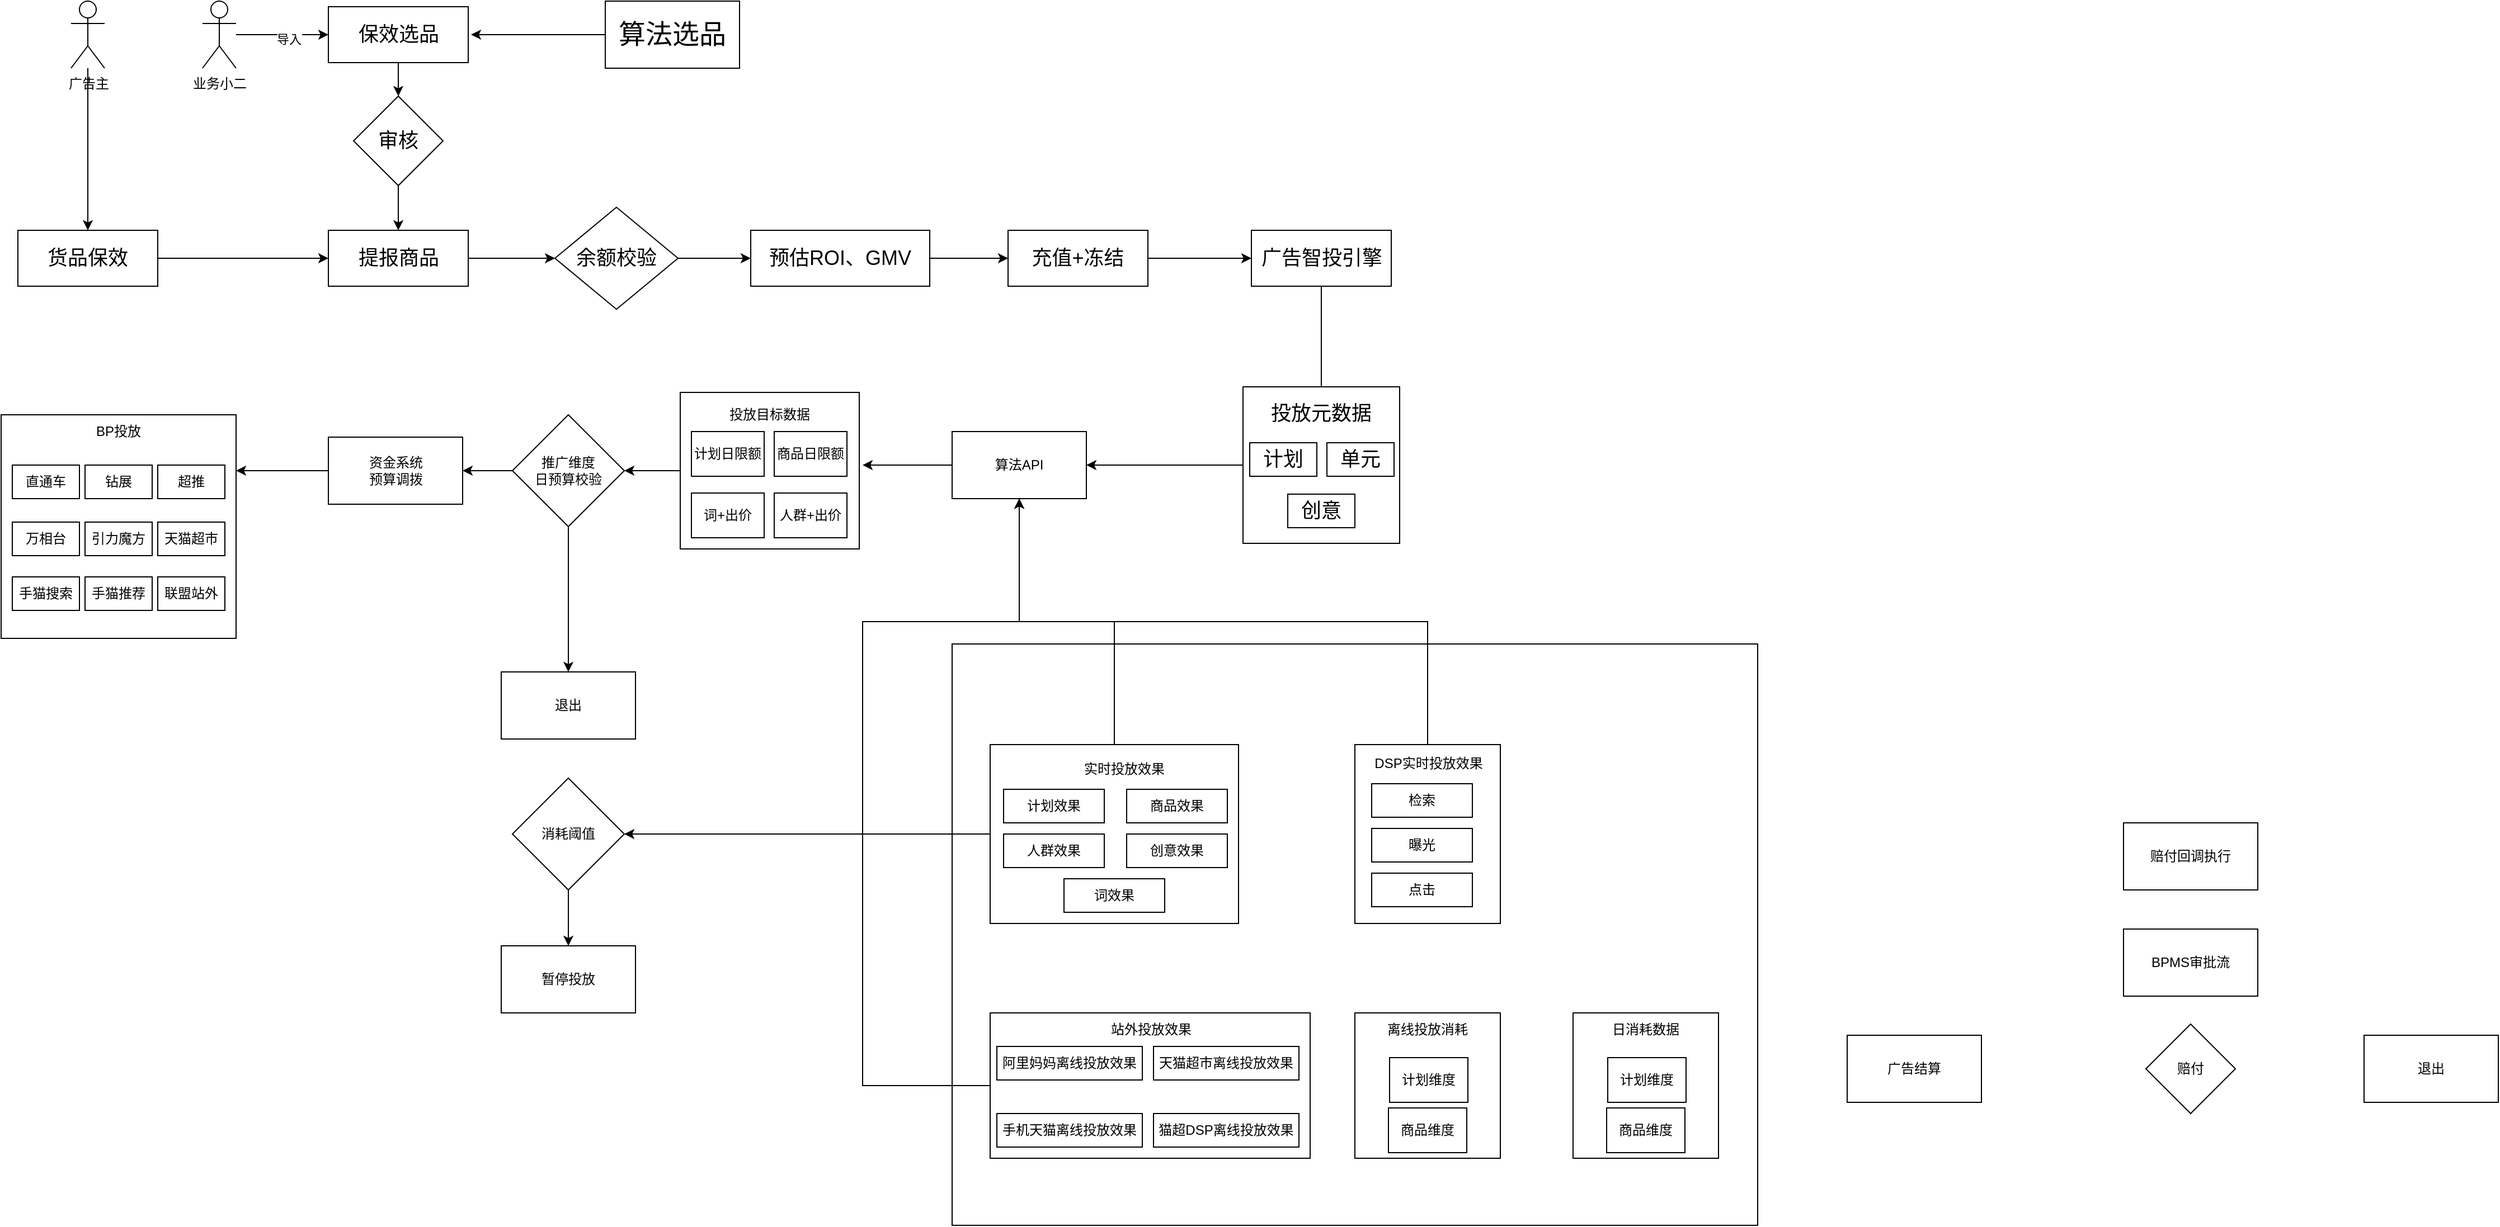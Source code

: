 <mxfile version="21.7.4" type="github">
  <diagram name="第 1 页" id="W2FvslWvtA4slZhp6-Pc">
    <mxGraphModel dx="1818" dy="1039" grid="1" gridSize="10" guides="1" tooltips="1" connect="1" arrows="1" fold="1" page="1" pageScale="1" pageWidth="4681" pageHeight="3300" math="0" shadow="0">
      <root>
        <mxCell id="0" />
        <mxCell id="1" parent="0" />
        <mxCell id="7Rt1AeMCabljhUDHSIz8-56" value="" style="rounded=0;whiteSpace=wrap;html=1;" vertex="1" parent="1">
          <mxGeometry x="1200" y="740" width="720" height="520" as="geometry" />
        </mxCell>
        <mxCell id="7Rt1AeMCabljhUDHSIz8-94" value="" style="edgeStyle=orthogonalEdgeStyle;rounded=0;orthogonalLoop=1;jettySize=auto;html=1;" edge="1" parent="1" source="7Rt1AeMCabljhUDHSIz8-1">
          <mxGeometry relative="1" as="geometry">
            <mxPoint x="427.5" y="370" as="targetPoint" />
          </mxGeometry>
        </mxCell>
        <mxCell id="7Rt1AeMCabljhUDHSIz8-1" value="广告主" style="shape=umlActor;verticalLabelPosition=bottom;verticalAlign=top;html=1;outlineConnect=0;" vertex="1" parent="1">
          <mxGeometry x="412.5" y="165" width="30" height="60" as="geometry" />
        </mxCell>
        <mxCell id="7Rt1AeMCabljhUDHSIz8-15" value="" style="edgeStyle=orthogonalEdgeStyle;rounded=0;orthogonalLoop=1;jettySize=auto;html=1;entryX=0;entryY=0.5;entryDx=0;entryDy=0;" edge="1" parent="1" source="7Rt1AeMCabljhUDHSIz8-2" target="7Rt1AeMCabljhUDHSIz8-3">
          <mxGeometry relative="1" as="geometry">
            <mxPoint x="650" y="395" as="targetPoint" />
          </mxGeometry>
        </mxCell>
        <mxCell id="7Rt1AeMCabljhUDHSIz8-2" value="&lt;font style=&quot;font-size: 18px;&quot;&gt;货品保效&lt;/font&gt;" style="rounded=0;whiteSpace=wrap;html=1;" vertex="1" parent="1">
          <mxGeometry x="365" y="370" width="125" height="50" as="geometry" />
        </mxCell>
        <mxCell id="7Rt1AeMCabljhUDHSIz8-65" value="" style="edgeStyle=orthogonalEdgeStyle;rounded=0;orthogonalLoop=1;jettySize=auto;html=1;" edge="1" parent="1" source="7Rt1AeMCabljhUDHSIz8-3" target="7Rt1AeMCabljhUDHSIz8-16">
          <mxGeometry relative="1" as="geometry" />
        </mxCell>
        <mxCell id="7Rt1AeMCabljhUDHSIz8-3" value="&lt;font style=&quot;font-size: 18px;&quot;&gt;提报商品&lt;/font&gt;" style="rounded=0;whiteSpace=wrap;html=1;" vertex="1" parent="1">
          <mxGeometry x="642.5" y="370" width="125" height="50" as="geometry" />
        </mxCell>
        <mxCell id="7Rt1AeMCabljhUDHSIz8-37" value="" style="edgeStyle=orthogonalEdgeStyle;rounded=0;orthogonalLoop=1;jettySize=auto;html=1;" edge="1" parent="1" source="7Rt1AeMCabljhUDHSIz8-5" target="7Rt1AeMCabljhUDHSIz8-31">
          <mxGeometry relative="1" as="geometry" />
        </mxCell>
        <mxCell id="7Rt1AeMCabljhUDHSIz8-38" value="导入" style="edgeLabel;html=1;align=center;verticalAlign=middle;resizable=0;points=[];" vertex="1" connectable="0" parent="7Rt1AeMCabljhUDHSIz8-37">
          <mxGeometry x="0.123" y="-4" relative="1" as="geometry">
            <mxPoint as="offset" />
          </mxGeometry>
        </mxCell>
        <mxCell id="7Rt1AeMCabljhUDHSIz8-5" value="业务小二" style="shape=umlActor;verticalLabelPosition=bottom;verticalAlign=top;html=1;outlineConnect=0;" vertex="1" parent="1">
          <mxGeometry x="530" y="165" width="30" height="60" as="geometry" />
        </mxCell>
        <mxCell id="7Rt1AeMCabljhUDHSIz8-11" value="" style="edgeStyle=orthogonalEdgeStyle;rounded=0;orthogonalLoop=1;jettySize=auto;html=1;" edge="1" parent="1" source="7Rt1AeMCabljhUDHSIz8-8" target="7Rt1AeMCabljhUDHSIz8-3">
          <mxGeometry relative="1" as="geometry" />
        </mxCell>
        <mxCell id="7Rt1AeMCabljhUDHSIz8-8" value="&lt;font style=&quot;font-size: 18px;&quot;&gt;审核&lt;/font&gt;" style="rhombus;whiteSpace=wrap;html=1;" vertex="1" parent="1">
          <mxGeometry x="665" y="250" width="80" height="80" as="geometry" />
        </mxCell>
        <mxCell id="7Rt1AeMCabljhUDHSIz8-95" value="" style="edgeStyle=orthogonalEdgeStyle;rounded=0;orthogonalLoop=1;jettySize=auto;html=1;" edge="1" parent="1" source="7Rt1AeMCabljhUDHSIz8-16" target="7Rt1AeMCabljhUDHSIz8-66">
          <mxGeometry relative="1" as="geometry" />
        </mxCell>
        <mxCell id="7Rt1AeMCabljhUDHSIz8-16" value="&lt;font style=&quot;font-size: 18px;&quot;&gt;余额校验&lt;/font&gt;" style="rhombus;whiteSpace=wrap;html=1;" vertex="1" parent="1">
          <mxGeometry x="845" y="349.38" width="110" height="91.25" as="geometry" />
        </mxCell>
        <mxCell id="7Rt1AeMCabljhUDHSIz8-22" value="" style="edgeStyle=orthogonalEdgeStyle;rounded=0;orthogonalLoop=1;jettySize=auto;html=1;" edge="1" parent="1" source="7Rt1AeMCabljhUDHSIz8-19" target="7Rt1AeMCabljhUDHSIz8-20">
          <mxGeometry relative="1" as="geometry" />
        </mxCell>
        <mxCell id="7Rt1AeMCabljhUDHSIz8-19" value="&lt;font style=&quot;font-size: 18px;&quot;&gt;充值+冻结&lt;/font&gt;" style="rounded=0;whiteSpace=wrap;html=1;" vertex="1" parent="1">
          <mxGeometry x="1250" y="370" width="125" height="50" as="geometry" />
        </mxCell>
        <mxCell id="7Rt1AeMCabljhUDHSIz8-99" value="" style="edgeStyle=orthogonalEdgeStyle;rounded=0;orthogonalLoop=1;jettySize=auto;html=1;" edge="1" parent="1" source="7Rt1AeMCabljhUDHSIz8-20" target="7Rt1AeMCabljhUDHSIz8-27">
          <mxGeometry relative="1" as="geometry" />
        </mxCell>
        <mxCell id="7Rt1AeMCabljhUDHSIz8-20" value="&lt;font style=&quot;font-size: 18px;&quot;&gt;广告智投引擎&lt;/font&gt;" style="rounded=0;whiteSpace=wrap;html=1;" vertex="1" parent="1">
          <mxGeometry x="1467.5" y="370" width="125" height="50" as="geometry" />
        </mxCell>
        <mxCell id="7Rt1AeMCabljhUDHSIz8-97" value="" style="edgeStyle=orthogonalEdgeStyle;rounded=0;orthogonalLoop=1;jettySize=auto;html=1;" edge="1" parent="1" source="7Rt1AeMCabljhUDHSIz8-23" target="7Rt1AeMCabljhUDHSIz8-87">
          <mxGeometry relative="1" as="geometry" />
        </mxCell>
        <mxCell id="7Rt1AeMCabljhUDHSIz8-23" value="" style="whiteSpace=wrap;html=1;aspect=fixed;" vertex="1" parent="1">
          <mxGeometry x="1460" y="510" width="140" height="140" as="geometry" />
        </mxCell>
        <mxCell id="7Rt1AeMCabljhUDHSIz8-24" value="&lt;font style=&quot;font-size: 18px;&quot;&gt;计划&lt;/font&gt;" style="rounded=0;whiteSpace=wrap;html=1;" vertex="1" parent="1">
          <mxGeometry x="1466" y="560" width="60" height="30" as="geometry" />
        </mxCell>
        <mxCell id="7Rt1AeMCabljhUDHSIz8-25" value="&lt;font style=&quot;font-size: 18px;&quot;&gt;单元&lt;/font&gt;" style="rounded=0;whiteSpace=wrap;html=1;" vertex="1" parent="1">
          <mxGeometry x="1535" y="560" width="60" height="30" as="geometry" />
        </mxCell>
        <mxCell id="7Rt1AeMCabljhUDHSIz8-26" value="&lt;font style=&quot;font-size: 18px;&quot;&gt;创意&lt;/font&gt;" style="rounded=0;whiteSpace=wrap;html=1;" vertex="1" parent="1">
          <mxGeometry x="1500" y="606" width="60" height="30" as="geometry" />
        </mxCell>
        <mxCell id="7Rt1AeMCabljhUDHSIz8-27" value="&lt;font style=&quot;font-size: 18px;&quot;&gt;投放元数据&lt;br&gt;&lt;br&gt;&lt;/font&gt;" style="text;html=1;strokeColor=none;fillColor=none;align=center;verticalAlign=middle;whiteSpace=wrap;rounded=0;" vertex="1" parent="1">
          <mxGeometry x="1475" y="530" width="110" height="30" as="geometry" />
        </mxCell>
        <mxCell id="7Rt1AeMCabljhUDHSIz8-36" style="edgeStyle=orthogonalEdgeStyle;rounded=0;orthogonalLoop=1;jettySize=auto;html=1;exitX=0.5;exitY=1;exitDx=0;exitDy=0;entryX=0.5;entryY=0;entryDx=0;entryDy=0;" edge="1" parent="1" source="7Rt1AeMCabljhUDHSIz8-31" target="7Rt1AeMCabljhUDHSIz8-8">
          <mxGeometry relative="1" as="geometry" />
        </mxCell>
        <mxCell id="7Rt1AeMCabljhUDHSIz8-31" value="&lt;font style=&quot;font-size: 18px;&quot;&gt;保效选品&lt;/font&gt;" style="rounded=0;whiteSpace=wrap;html=1;" vertex="1" parent="1">
          <mxGeometry x="642.5" y="170" width="125" height="50" as="geometry" />
        </mxCell>
        <mxCell id="7Rt1AeMCabljhUDHSIz8-35" style="edgeStyle=orthogonalEdgeStyle;rounded=0;orthogonalLoop=1;jettySize=auto;html=1;exitX=0;exitY=0.5;exitDx=0;exitDy=0;" edge="1" parent="1" source="7Rt1AeMCabljhUDHSIz8-34">
          <mxGeometry relative="1" as="geometry">
            <mxPoint x="770" y="195" as="targetPoint" />
          </mxGeometry>
        </mxCell>
        <mxCell id="7Rt1AeMCabljhUDHSIz8-34" value="&lt;font style=&quot;font-size: 24px;&quot;&gt;算法选品&lt;/font&gt;" style="rounded=0;whiteSpace=wrap;html=1;" vertex="1" parent="1">
          <mxGeometry x="890" y="165" width="120" height="60" as="geometry" />
        </mxCell>
        <mxCell id="7Rt1AeMCabljhUDHSIz8-144" value="" style="edgeStyle=orthogonalEdgeStyle;rounded=0;orthogonalLoop=1;jettySize=auto;html=1;" edge="1" parent="1" source="7Rt1AeMCabljhUDHSIz8-41" target="7Rt1AeMCabljhUDHSIz8-140">
          <mxGeometry relative="1" as="geometry">
            <mxPoint x="910" y="910" as="targetPoint" />
          </mxGeometry>
        </mxCell>
        <mxCell id="7Rt1AeMCabljhUDHSIz8-41" value="" style="rounded=0;whiteSpace=wrap;html=1;" vertex="1" parent="1">
          <mxGeometry x="1234" y="830" width="222" height="160" as="geometry" />
        </mxCell>
        <mxCell id="7Rt1AeMCabljhUDHSIz8-42" value="计划效果" style="rounded=0;whiteSpace=wrap;html=1;" vertex="1" parent="1">
          <mxGeometry x="1246" y="870" width="90" height="30" as="geometry" />
        </mxCell>
        <mxCell id="7Rt1AeMCabljhUDHSIz8-43" value="商品效果" style="rounded=0;whiteSpace=wrap;html=1;" vertex="1" parent="1">
          <mxGeometry x="1356" y="870" width="90" height="30" as="geometry" />
        </mxCell>
        <mxCell id="7Rt1AeMCabljhUDHSIz8-44" value="人群效果" style="rounded=0;whiteSpace=wrap;html=1;" vertex="1" parent="1">
          <mxGeometry x="1246" y="910" width="90" height="30" as="geometry" />
        </mxCell>
        <mxCell id="7Rt1AeMCabljhUDHSIz8-45" value="创意效果" style="rounded=0;whiteSpace=wrap;html=1;" vertex="1" parent="1">
          <mxGeometry x="1356" y="910" width="90" height="30" as="geometry" />
        </mxCell>
        <mxCell id="7Rt1AeMCabljhUDHSIz8-46" value="词效果" style="rounded=0;whiteSpace=wrap;html=1;" vertex="1" parent="1">
          <mxGeometry x="1300" y="950" width="90" height="30" as="geometry" />
        </mxCell>
        <mxCell id="7Rt1AeMCabljhUDHSIz8-47" value="实时投放效果" style="text;html=1;strokeColor=none;fillColor=none;align=center;verticalAlign=middle;whiteSpace=wrap;rounded=0;" vertex="1" parent="1">
          <mxGeometry x="1299" y="837" width="110" height="30" as="geometry" />
        </mxCell>
        <mxCell id="7Rt1AeMCabljhUDHSIz8-134" value="" style="edgeStyle=orthogonalEdgeStyle;rounded=0;orthogonalLoop=1;jettySize=auto;html=1;entryX=0.5;entryY=1;entryDx=0;entryDy=0;" edge="1" parent="1" source="7Rt1AeMCabljhUDHSIz8-50" target="7Rt1AeMCabljhUDHSIz8-87">
          <mxGeometry relative="1" as="geometry">
            <mxPoint x="1625" y="670" as="targetPoint" />
            <Array as="points">
              <mxPoint x="1625" y="720" />
              <mxPoint x="1260" y="720" />
            </Array>
          </mxGeometry>
        </mxCell>
        <mxCell id="7Rt1AeMCabljhUDHSIz8-50" value="" style="rounded=0;whiteSpace=wrap;html=1;" vertex="1" parent="1">
          <mxGeometry x="1560" y="830" width="130" height="160" as="geometry" />
        </mxCell>
        <mxCell id="7Rt1AeMCabljhUDHSIz8-51" value="检索" style="rounded=0;whiteSpace=wrap;html=1;" vertex="1" parent="1">
          <mxGeometry x="1575" y="865" width="90" height="30" as="geometry" />
        </mxCell>
        <mxCell id="7Rt1AeMCabljhUDHSIz8-52" value="曝光" style="rounded=0;whiteSpace=wrap;html=1;" vertex="1" parent="1">
          <mxGeometry x="1575" y="905" width="90" height="30" as="geometry" />
        </mxCell>
        <mxCell id="7Rt1AeMCabljhUDHSIz8-53" value="点击" style="rounded=0;whiteSpace=wrap;html=1;" vertex="1" parent="1">
          <mxGeometry x="1575" y="945" width="90" height="30" as="geometry" />
        </mxCell>
        <mxCell id="7Rt1AeMCabljhUDHSIz8-55" value="DSP实时投放效果" style="text;html=1;strokeColor=none;fillColor=none;align=center;verticalAlign=middle;whiteSpace=wrap;rounded=0;" vertex="1" parent="1">
          <mxGeometry x="1570" y="832" width="112" height="30" as="geometry" />
        </mxCell>
        <mxCell id="7Rt1AeMCabljhUDHSIz8-138" value="" style="edgeStyle=orthogonalEdgeStyle;rounded=0;orthogonalLoop=1;jettySize=auto;html=1;endArrow=none;endFill=0;" edge="1" parent="1" source="7Rt1AeMCabljhUDHSIz8-57">
          <mxGeometry relative="1" as="geometry">
            <mxPoint x="1260" y="710" as="targetPoint" />
            <Array as="points">
              <mxPoint x="1120" y="1135" />
              <mxPoint x="1120" y="720" />
              <mxPoint x="1260" y="720" />
            </Array>
          </mxGeometry>
        </mxCell>
        <mxCell id="7Rt1AeMCabljhUDHSIz8-57" value="" style="rounded=0;whiteSpace=wrap;html=1;" vertex="1" parent="1">
          <mxGeometry x="1234" y="1070" width="286" height="130" as="geometry" />
        </mxCell>
        <mxCell id="7Rt1AeMCabljhUDHSIz8-58" value="阿里妈妈离线投放效果" style="rounded=0;whiteSpace=wrap;html=1;" vertex="1" parent="1">
          <mxGeometry x="1240" y="1100" width="130" height="30" as="geometry" />
        </mxCell>
        <mxCell id="7Rt1AeMCabljhUDHSIz8-59" value="天猫超市离线投放效果" style="rounded=0;whiteSpace=wrap;html=1;" vertex="1" parent="1">
          <mxGeometry x="1380" y="1100" width="130" height="30" as="geometry" />
        </mxCell>
        <mxCell id="7Rt1AeMCabljhUDHSIz8-60" value="手机天猫离线投放效果" style="rounded=0;whiteSpace=wrap;html=1;" vertex="1" parent="1">
          <mxGeometry x="1240" y="1160" width="130" height="30" as="geometry" />
        </mxCell>
        <mxCell id="7Rt1AeMCabljhUDHSIz8-61" value="猫超DSP离线投放效果" style="rounded=0;whiteSpace=wrap;html=1;" vertex="1" parent="1">
          <mxGeometry x="1380" y="1160" width="130" height="30" as="geometry" />
        </mxCell>
        <mxCell id="7Rt1AeMCabljhUDHSIz8-62" value="站外投放效果" style="text;html=1;strokeColor=none;fillColor=none;align=center;verticalAlign=middle;whiteSpace=wrap;rounded=0;" vertex="1" parent="1">
          <mxGeometry x="1322" y="1070" width="112" height="30" as="geometry" />
        </mxCell>
        <mxCell id="7Rt1AeMCabljhUDHSIz8-96" value="" style="edgeStyle=orthogonalEdgeStyle;rounded=0;orthogonalLoop=1;jettySize=auto;html=1;" edge="1" parent="1" source="7Rt1AeMCabljhUDHSIz8-66" target="7Rt1AeMCabljhUDHSIz8-19">
          <mxGeometry relative="1" as="geometry" />
        </mxCell>
        <mxCell id="7Rt1AeMCabljhUDHSIz8-66" value="&lt;font style=&quot;font-size: 18px;&quot;&gt;预估ROI、GMV&lt;/font&gt;" style="rounded=0;whiteSpace=wrap;html=1;" vertex="1" parent="1">
          <mxGeometry x="1020" y="370" width="160" height="50" as="geometry" />
        </mxCell>
        <mxCell id="7Rt1AeMCabljhUDHSIz8-78" value="" style="rounded=0;whiteSpace=wrap;html=1;" vertex="1" parent="1">
          <mxGeometry x="1560" y="1070" width="130" height="130" as="geometry" />
        </mxCell>
        <mxCell id="7Rt1AeMCabljhUDHSIz8-79" value="计划维度" style="rounded=0;whiteSpace=wrap;html=1;" vertex="1" parent="1">
          <mxGeometry x="1591" y="1110" width="70" height="40" as="geometry" />
        </mxCell>
        <mxCell id="7Rt1AeMCabljhUDHSIz8-80" value="商品维度" style="rounded=0;whiteSpace=wrap;html=1;" vertex="1" parent="1">
          <mxGeometry x="1590" y="1155" width="70" height="40" as="geometry" />
        </mxCell>
        <mxCell id="7Rt1AeMCabljhUDHSIz8-81" value="离线投放消耗" style="text;html=1;strokeColor=none;fillColor=none;align=center;verticalAlign=middle;whiteSpace=wrap;rounded=0;" vertex="1" parent="1">
          <mxGeometry x="1570" y="1070" width="110" height="30" as="geometry" />
        </mxCell>
        <mxCell id="7Rt1AeMCabljhUDHSIz8-82" value="" style="rounded=0;whiteSpace=wrap;html=1;" vertex="1" parent="1">
          <mxGeometry x="1755" y="1070" width="130" height="130" as="geometry" />
        </mxCell>
        <mxCell id="7Rt1AeMCabljhUDHSIz8-83" value="计划维度" style="rounded=0;whiteSpace=wrap;html=1;" vertex="1" parent="1">
          <mxGeometry x="1786" y="1110" width="70" height="40" as="geometry" />
        </mxCell>
        <mxCell id="7Rt1AeMCabljhUDHSIz8-84" value="商品维度" style="rounded=0;whiteSpace=wrap;html=1;" vertex="1" parent="1">
          <mxGeometry x="1785" y="1155" width="70" height="40" as="geometry" />
        </mxCell>
        <mxCell id="7Rt1AeMCabljhUDHSIz8-85" value="日消耗数据" style="text;html=1;strokeColor=none;fillColor=none;align=center;verticalAlign=middle;whiteSpace=wrap;rounded=0;" vertex="1" parent="1">
          <mxGeometry x="1765" y="1070" width="110" height="30" as="geometry" />
        </mxCell>
        <mxCell id="7Rt1AeMCabljhUDHSIz8-123" value="" style="edgeStyle=orthogonalEdgeStyle;rounded=0;orthogonalLoop=1;jettySize=auto;html=1;" edge="1" parent="1" source="7Rt1AeMCabljhUDHSIz8-87">
          <mxGeometry relative="1" as="geometry">
            <mxPoint x="1120" y="580" as="targetPoint" />
          </mxGeometry>
        </mxCell>
        <mxCell id="7Rt1AeMCabljhUDHSIz8-87" value="算法API" style="rounded=0;whiteSpace=wrap;html=1;" vertex="1" parent="1">
          <mxGeometry x="1200" y="550" width="120" height="60" as="geometry" />
        </mxCell>
        <mxCell id="7Rt1AeMCabljhUDHSIz8-88" value="广告结算" style="rounded=0;whiteSpace=wrap;html=1;" vertex="1" parent="1">
          <mxGeometry x="2000" y="1090" width="120" height="60" as="geometry" />
        </mxCell>
        <mxCell id="7Rt1AeMCabljhUDHSIz8-89" value="赔付" style="rhombus;whiteSpace=wrap;html=1;" vertex="1" parent="1">
          <mxGeometry x="2267" y="1080" width="80" height="80" as="geometry" />
        </mxCell>
        <mxCell id="7Rt1AeMCabljhUDHSIz8-90" value="退出" style="rounded=0;whiteSpace=wrap;html=1;" vertex="1" parent="1">
          <mxGeometry x="2462" y="1090" width="120" height="60" as="geometry" />
        </mxCell>
        <mxCell id="7Rt1AeMCabljhUDHSIz8-91" value="BPMS审批流" style="rounded=0;whiteSpace=wrap;html=1;" vertex="1" parent="1">
          <mxGeometry x="2247" y="995" width="120" height="60" as="geometry" />
        </mxCell>
        <mxCell id="7Rt1AeMCabljhUDHSIz8-92" value="赔付回调执行" style="rounded=0;whiteSpace=wrap;html=1;" vertex="1" parent="1">
          <mxGeometry x="2247" y="900" width="120" height="60" as="geometry" />
        </mxCell>
        <mxCell id="7Rt1AeMCabljhUDHSIz8-124" value="" style="edgeStyle=orthogonalEdgeStyle;rounded=0;orthogonalLoop=1;jettySize=auto;html=1;" edge="1" parent="1" source="7Rt1AeMCabljhUDHSIz8-98" target="7Rt1AeMCabljhUDHSIz8-105">
          <mxGeometry relative="1" as="geometry" />
        </mxCell>
        <mxCell id="7Rt1AeMCabljhUDHSIz8-98" value="" style="rounded=0;whiteSpace=wrap;html=1;" vertex="1" parent="1">
          <mxGeometry x="957" y="515" width="160" height="140" as="geometry" />
        </mxCell>
        <mxCell id="7Rt1AeMCabljhUDHSIz8-100" value="计划日限额" style="rounded=0;whiteSpace=wrap;html=1;" vertex="1" parent="1">
          <mxGeometry x="967" y="550" width="65" height="40" as="geometry" />
        </mxCell>
        <mxCell id="7Rt1AeMCabljhUDHSIz8-101" value="商品日限额" style="rounded=0;whiteSpace=wrap;html=1;" vertex="1" parent="1">
          <mxGeometry x="1041" y="550" width="65" height="40" as="geometry" />
        </mxCell>
        <mxCell id="7Rt1AeMCabljhUDHSIz8-102" value="词+出价" style="rounded=0;whiteSpace=wrap;html=1;" vertex="1" parent="1">
          <mxGeometry x="967" y="605" width="65" height="40" as="geometry" />
        </mxCell>
        <mxCell id="7Rt1AeMCabljhUDHSIz8-103" value="人群+出价" style="rounded=0;whiteSpace=wrap;html=1;" vertex="1" parent="1">
          <mxGeometry x="1041" y="605" width="65" height="40" as="geometry" />
        </mxCell>
        <mxCell id="7Rt1AeMCabljhUDHSIz8-104" value="投放目标数据" style="text;html=1;strokeColor=none;fillColor=none;align=center;verticalAlign=middle;whiteSpace=wrap;rounded=0;" vertex="1" parent="1">
          <mxGeometry x="997" y="520" width="80" height="30" as="geometry" />
        </mxCell>
        <mxCell id="7Rt1AeMCabljhUDHSIz8-125" value="" style="edgeStyle=orthogonalEdgeStyle;rounded=0;orthogonalLoop=1;jettySize=auto;html=1;" edge="1" parent="1" source="7Rt1AeMCabljhUDHSIz8-105" target="7Rt1AeMCabljhUDHSIz8-107">
          <mxGeometry relative="1" as="geometry" />
        </mxCell>
        <mxCell id="7Rt1AeMCabljhUDHSIz8-126" style="edgeStyle=orthogonalEdgeStyle;rounded=0;orthogonalLoop=1;jettySize=auto;html=1;" edge="1" parent="1" source="7Rt1AeMCabljhUDHSIz8-105" target="7Rt1AeMCabljhUDHSIz8-108">
          <mxGeometry relative="1" as="geometry" />
        </mxCell>
        <mxCell id="7Rt1AeMCabljhUDHSIz8-105" value="推广维度&lt;br&gt;日预算校验" style="rhombus;whiteSpace=wrap;html=1;" vertex="1" parent="1">
          <mxGeometry x="807" y="535" width="100" height="100" as="geometry" />
        </mxCell>
        <mxCell id="7Rt1AeMCabljhUDHSIz8-127" value="" style="edgeStyle=orthogonalEdgeStyle;rounded=0;orthogonalLoop=1;jettySize=auto;html=1;entryX=1;entryY=0.25;entryDx=0;entryDy=0;" edge="1" parent="1" source="7Rt1AeMCabljhUDHSIz8-107" target="7Rt1AeMCabljhUDHSIz8-109">
          <mxGeometry relative="1" as="geometry" />
        </mxCell>
        <mxCell id="7Rt1AeMCabljhUDHSIz8-107" value="资金系统&lt;br&gt;预算调拨" style="rounded=0;whiteSpace=wrap;html=1;" vertex="1" parent="1">
          <mxGeometry x="642.5" y="555" width="120" height="60" as="geometry" />
        </mxCell>
        <mxCell id="7Rt1AeMCabljhUDHSIz8-108" value="退出" style="rounded=0;whiteSpace=wrap;html=1;" vertex="1" parent="1">
          <mxGeometry x="797" y="765" width="120" height="60" as="geometry" />
        </mxCell>
        <mxCell id="7Rt1AeMCabljhUDHSIz8-109" value="" style="rounded=0;whiteSpace=wrap;html=1;" vertex="1" parent="1">
          <mxGeometry x="350" y="535" width="210" height="200" as="geometry" />
        </mxCell>
        <mxCell id="7Rt1AeMCabljhUDHSIz8-110" value="直通车" style="rounded=0;whiteSpace=wrap;html=1;" vertex="1" parent="1">
          <mxGeometry x="360" y="580" width="60" height="30" as="geometry" />
        </mxCell>
        <mxCell id="7Rt1AeMCabljhUDHSIz8-111" value="钻展" style="rounded=0;whiteSpace=wrap;html=1;" vertex="1" parent="1">
          <mxGeometry x="425" y="580" width="60" height="30" as="geometry" />
        </mxCell>
        <mxCell id="7Rt1AeMCabljhUDHSIz8-112" value="超推" style="rounded=0;whiteSpace=wrap;html=1;" vertex="1" parent="1">
          <mxGeometry x="490" y="580" width="60" height="30" as="geometry" />
        </mxCell>
        <mxCell id="7Rt1AeMCabljhUDHSIz8-113" value="万相台" style="rounded=0;whiteSpace=wrap;html=1;" vertex="1" parent="1">
          <mxGeometry x="360" y="631" width="60" height="30" as="geometry" />
        </mxCell>
        <mxCell id="7Rt1AeMCabljhUDHSIz8-114" value="引力魔方" style="rounded=0;whiteSpace=wrap;html=1;" vertex="1" parent="1">
          <mxGeometry x="425" y="631" width="60" height="30" as="geometry" />
        </mxCell>
        <mxCell id="7Rt1AeMCabljhUDHSIz8-115" value="天猫超市" style="rounded=0;whiteSpace=wrap;html=1;" vertex="1" parent="1">
          <mxGeometry x="490" y="631" width="60" height="30" as="geometry" />
        </mxCell>
        <mxCell id="7Rt1AeMCabljhUDHSIz8-116" value="手猫搜索" style="rounded=0;whiteSpace=wrap;html=1;" vertex="1" parent="1">
          <mxGeometry x="360" y="680" width="60" height="30" as="geometry" />
        </mxCell>
        <mxCell id="7Rt1AeMCabljhUDHSIz8-117" value="手猫推荐" style="rounded=0;whiteSpace=wrap;html=1;" vertex="1" parent="1">
          <mxGeometry x="425" y="680" width="60" height="30" as="geometry" />
        </mxCell>
        <mxCell id="7Rt1AeMCabljhUDHSIz8-118" value="联盟站外" style="rounded=0;whiteSpace=wrap;html=1;" vertex="1" parent="1">
          <mxGeometry x="490" y="680" width="60" height="30" as="geometry" />
        </mxCell>
        <mxCell id="7Rt1AeMCabljhUDHSIz8-119" value="BP投放" style="text;html=1;strokeColor=none;fillColor=none;align=center;verticalAlign=middle;whiteSpace=wrap;rounded=0;" vertex="1" parent="1">
          <mxGeometry x="425" y="535" width="60" height="30" as="geometry" />
        </mxCell>
        <mxCell id="7Rt1AeMCabljhUDHSIz8-132" value="" style="edgeStyle=orthogonalEdgeStyle;rounded=0;orthogonalLoop=1;jettySize=auto;html=1;entryDx=0;entryDy=0;entryX=0.5;entryY=1;" edge="1" parent="1" source="7Rt1AeMCabljhUDHSIz8-41" target="7Rt1AeMCabljhUDHSIz8-87">
          <mxGeometry relative="1" as="geometry">
            <mxPoint x="1345" y="830" as="sourcePoint" />
            <mxPoint x="1260" y="616" as="targetPoint" />
          </mxGeometry>
        </mxCell>
        <mxCell id="7Rt1AeMCabljhUDHSIz8-146" value="" style="edgeStyle=orthogonalEdgeStyle;rounded=0;orthogonalLoop=1;jettySize=auto;html=1;" edge="1" parent="1" source="7Rt1AeMCabljhUDHSIz8-140" target="7Rt1AeMCabljhUDHSIz8-145">
          <mxGeometry relative="1" as="geometry" />
        </mxCell>
        <mxCell id="7Rt1AeMCabljhUDHSIz8-140" value="消耗阈值" style="rhombus;whiteSpace=wrap;html=1;" vertex="1" parent="1">
          <mxGeometry x="807" y="860" width="100" height="100" as="geometry" />
        </mxCell>
        <mxCell id="7Rt1AeMCabljhUDHSIz8-145" value="暂停投放" style="rounded=0;whiteSpace=wrap;html=1;" vertex="1" parent="1">
          <mxGeometry x="797" y="1010" width="120" height="60" as="geometry" />
        </mxCell>
      </root>
    </mxGraphModel>
  </diagram>
</mxfile>

